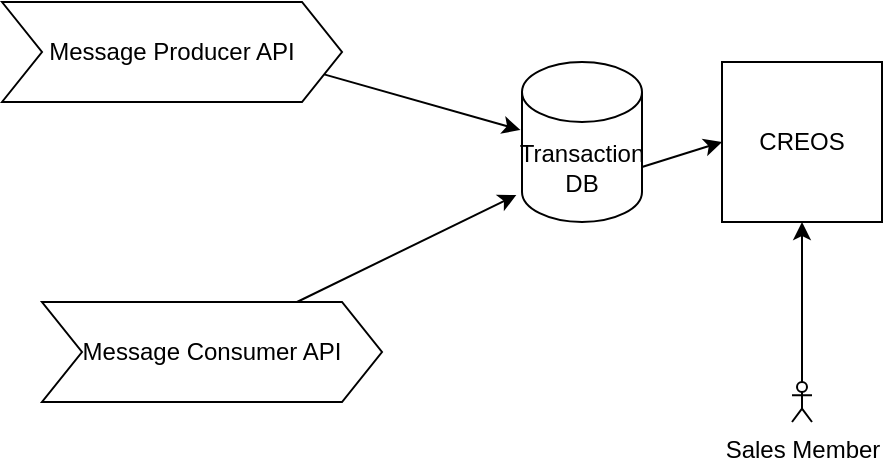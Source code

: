 <mxfile>
    <diagram id="Cu-FoXet0ilYl0VxH1XW" name="Page-1">
        <mxGraphModel dx="570" dy="474" grid="1" gridSize="10" guides="1" tooltips="1" connect="1" arrows="1" fold="1" page="1" pageScale="1" pageWidth="850" pageHeight="1100" math="0" shadow="0">
            <root>
                <mxCell id="0"/>
                <mxCell id="1" parent="0"/>
                <mxCell id="2" style="edgeStyle=none;html=1;exitX=1;exitY=0;exitDx=0;exitDy=52.5;exitPerimeter=0;" edge="1" parent="1" source="3">
                    <mxGeometry relative="1" as="geometry">
                        <mxPoint x="450" y="120" as="targetPoint"/>
                    </mxGeometry>
                </mxCell>
                <mxCell id="3" value="Transaction DB" style="shape=cylinder3;whiteSpace=wrap;html=1;boundedLbl=1;backgroundOutline=1;size=15;" vertex="1" parent="1">
                    <mxGeometry x="350" y="80" width="60" height="80" as="geometry"/>
                </mxCell>
                <mxCell id="4" value="Message Consumer API" style="shape=step;perimeter=stepPerimeter;whiteSpace=wrap;html=1;fixedSize=1;" vertex="1" parent="1">
                    <mxGeometry x="110" y="200" width="170" height="50" as="geometry"/>
                </mxCell>
                <mxCell id="10" style="edgeStyle=none;html=1;exitX=0.75;exitY=0;exitDx=0;exitDy=0;entryX=-0.047;entryY=0.831;entryDx=0;entryDy=0;entryPerimeter=0;" edge="1" parent="1" source="4" target="3">
                    <mxGeometry relative="1" as="geometry"/>
                </mxCell>
                <mxCell id="14" value="Message Producer API" style="shape=step;perimeter=stepPerimeter;whiteSpace=wrap;html=1;fixedSize=1;" vertex="1" parent="1">
                    <mxGeometry x="90" y="50" width="170" height="50" as="geometry"/>
                </mxCell>
                <mxCell id="15" style="edgeStyle=none;html=1;exitX=1;exitY=0.75;exitDx=0;exitDy=0;entryX=-0.013;entryY=0.425;entryDx=0;entryDy=0;entryPerimeter=0;" edge="1" parent="1" source="14" target="3">
                    <mxGeometry relative="1" as="geometry"/>
                </mxCell>
                <mxCell id="16" style="edgeStyle=none;html=1;exitX=0.5;exitY=0;exitDx=0;exitDy=0;exitPerimeter=0;entryX=0.5;entryY=1;entryDx=0;entryDy=0;" edge="1" parent="1" source="17" target="18">
                    <mxGeometry relative="1" as="geometry"/>
                </mxCell>
                <mxCell id="17" value="Sales Member" style="shape=umlActor;verticalLabelPosition=bottom;verticalAlign=top;html=1;outlineConnect=0;" vertex="1" parent="1">
                    <mxGeometry x="485" y="240" width="10" height="20" as="geometry"/>
                </mxCell>
                <mxCell id="18" value="CREOS" style="whiteSpace=wrap;html=1;aspect=fixed;" vertex="1" parent="1">
                    <mxGeometry x="450" y="80" width="80" height="80" as="geometry"/>
                </mxCell>
            </root>
        </mxGraphModel>
    </diagram>
</mxfile>